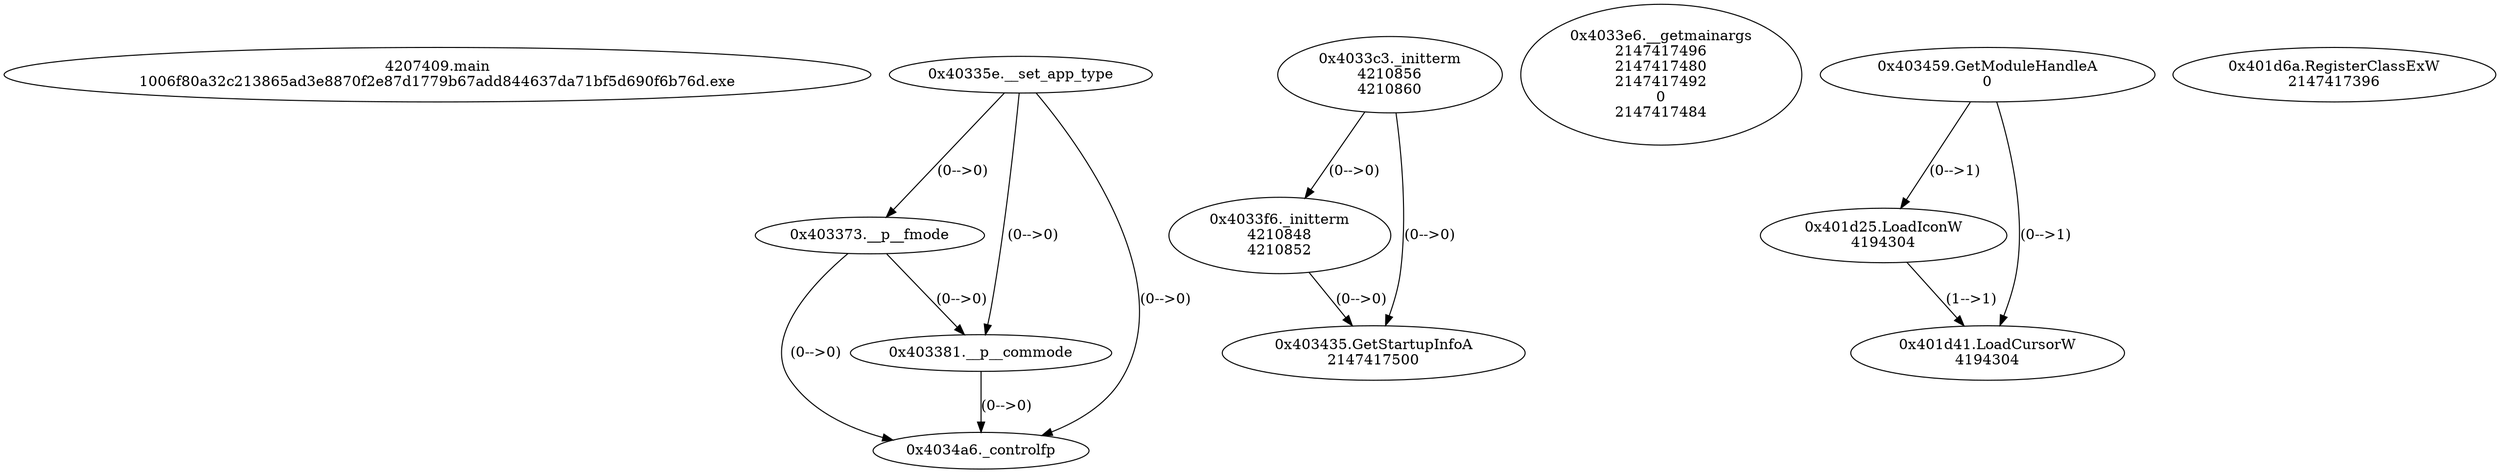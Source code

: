 // Global SCDG with merge call
digraph {
	0 [label="4207409.main
1006f80a32c213865ad3e8870f2e87d1779b67add844637da71bf5d690f6b76d.exe"]
	1 [label="0x40335e.__set_app_type
"]
	2 [label="0x403373.__p__fmode
"]
	1 -> 2 [label="(0-->0)"]
	3 [label="0x403381.__p__commode
"]
	1 -> 3 [label="(0-->0)"]
	2 -> 3 [label="(0-->0)"]
	4 [label="0x4034a6._controlfp
"]
	1 -> 4 [label="(0-->0)"]
	2 -> 4 [label="(0-->0)"]
	3 -> 4 [label="(0-->0)"]
	5 [label="0x4033c3._initterm
4210856
4210860"]
	6 [label="0x4033e6.__getmainargs
2147417496
2147417480
2147417492
0
2147417484"]
	7 [label="0x4033f6._initterm
4210848
4210852"]
	5 -> 7 [label="(0-->0)"]
	8 [label="0x403435.GetStartupInfoA
2147417500"]
	5 -> 8 [label="(0-->0)"]
	7 -> 8 [label="(0-->0)"]
	9 [label="0x403459.GetModuleHandleA
0"]
	10 [label="0x401d25.LoadIconW
4194304
"]
	9 -> 10 [label="(0-->1)"]
	11 [label="0x401d41.LoadCursorW
4194304
"]
	9 -> 11 [label="(0-->1)"]
	10 -> 11 [label="(1-->1)"]
	12 [label="0x401d6a.RegisterClassExW
2147417396"]
}
